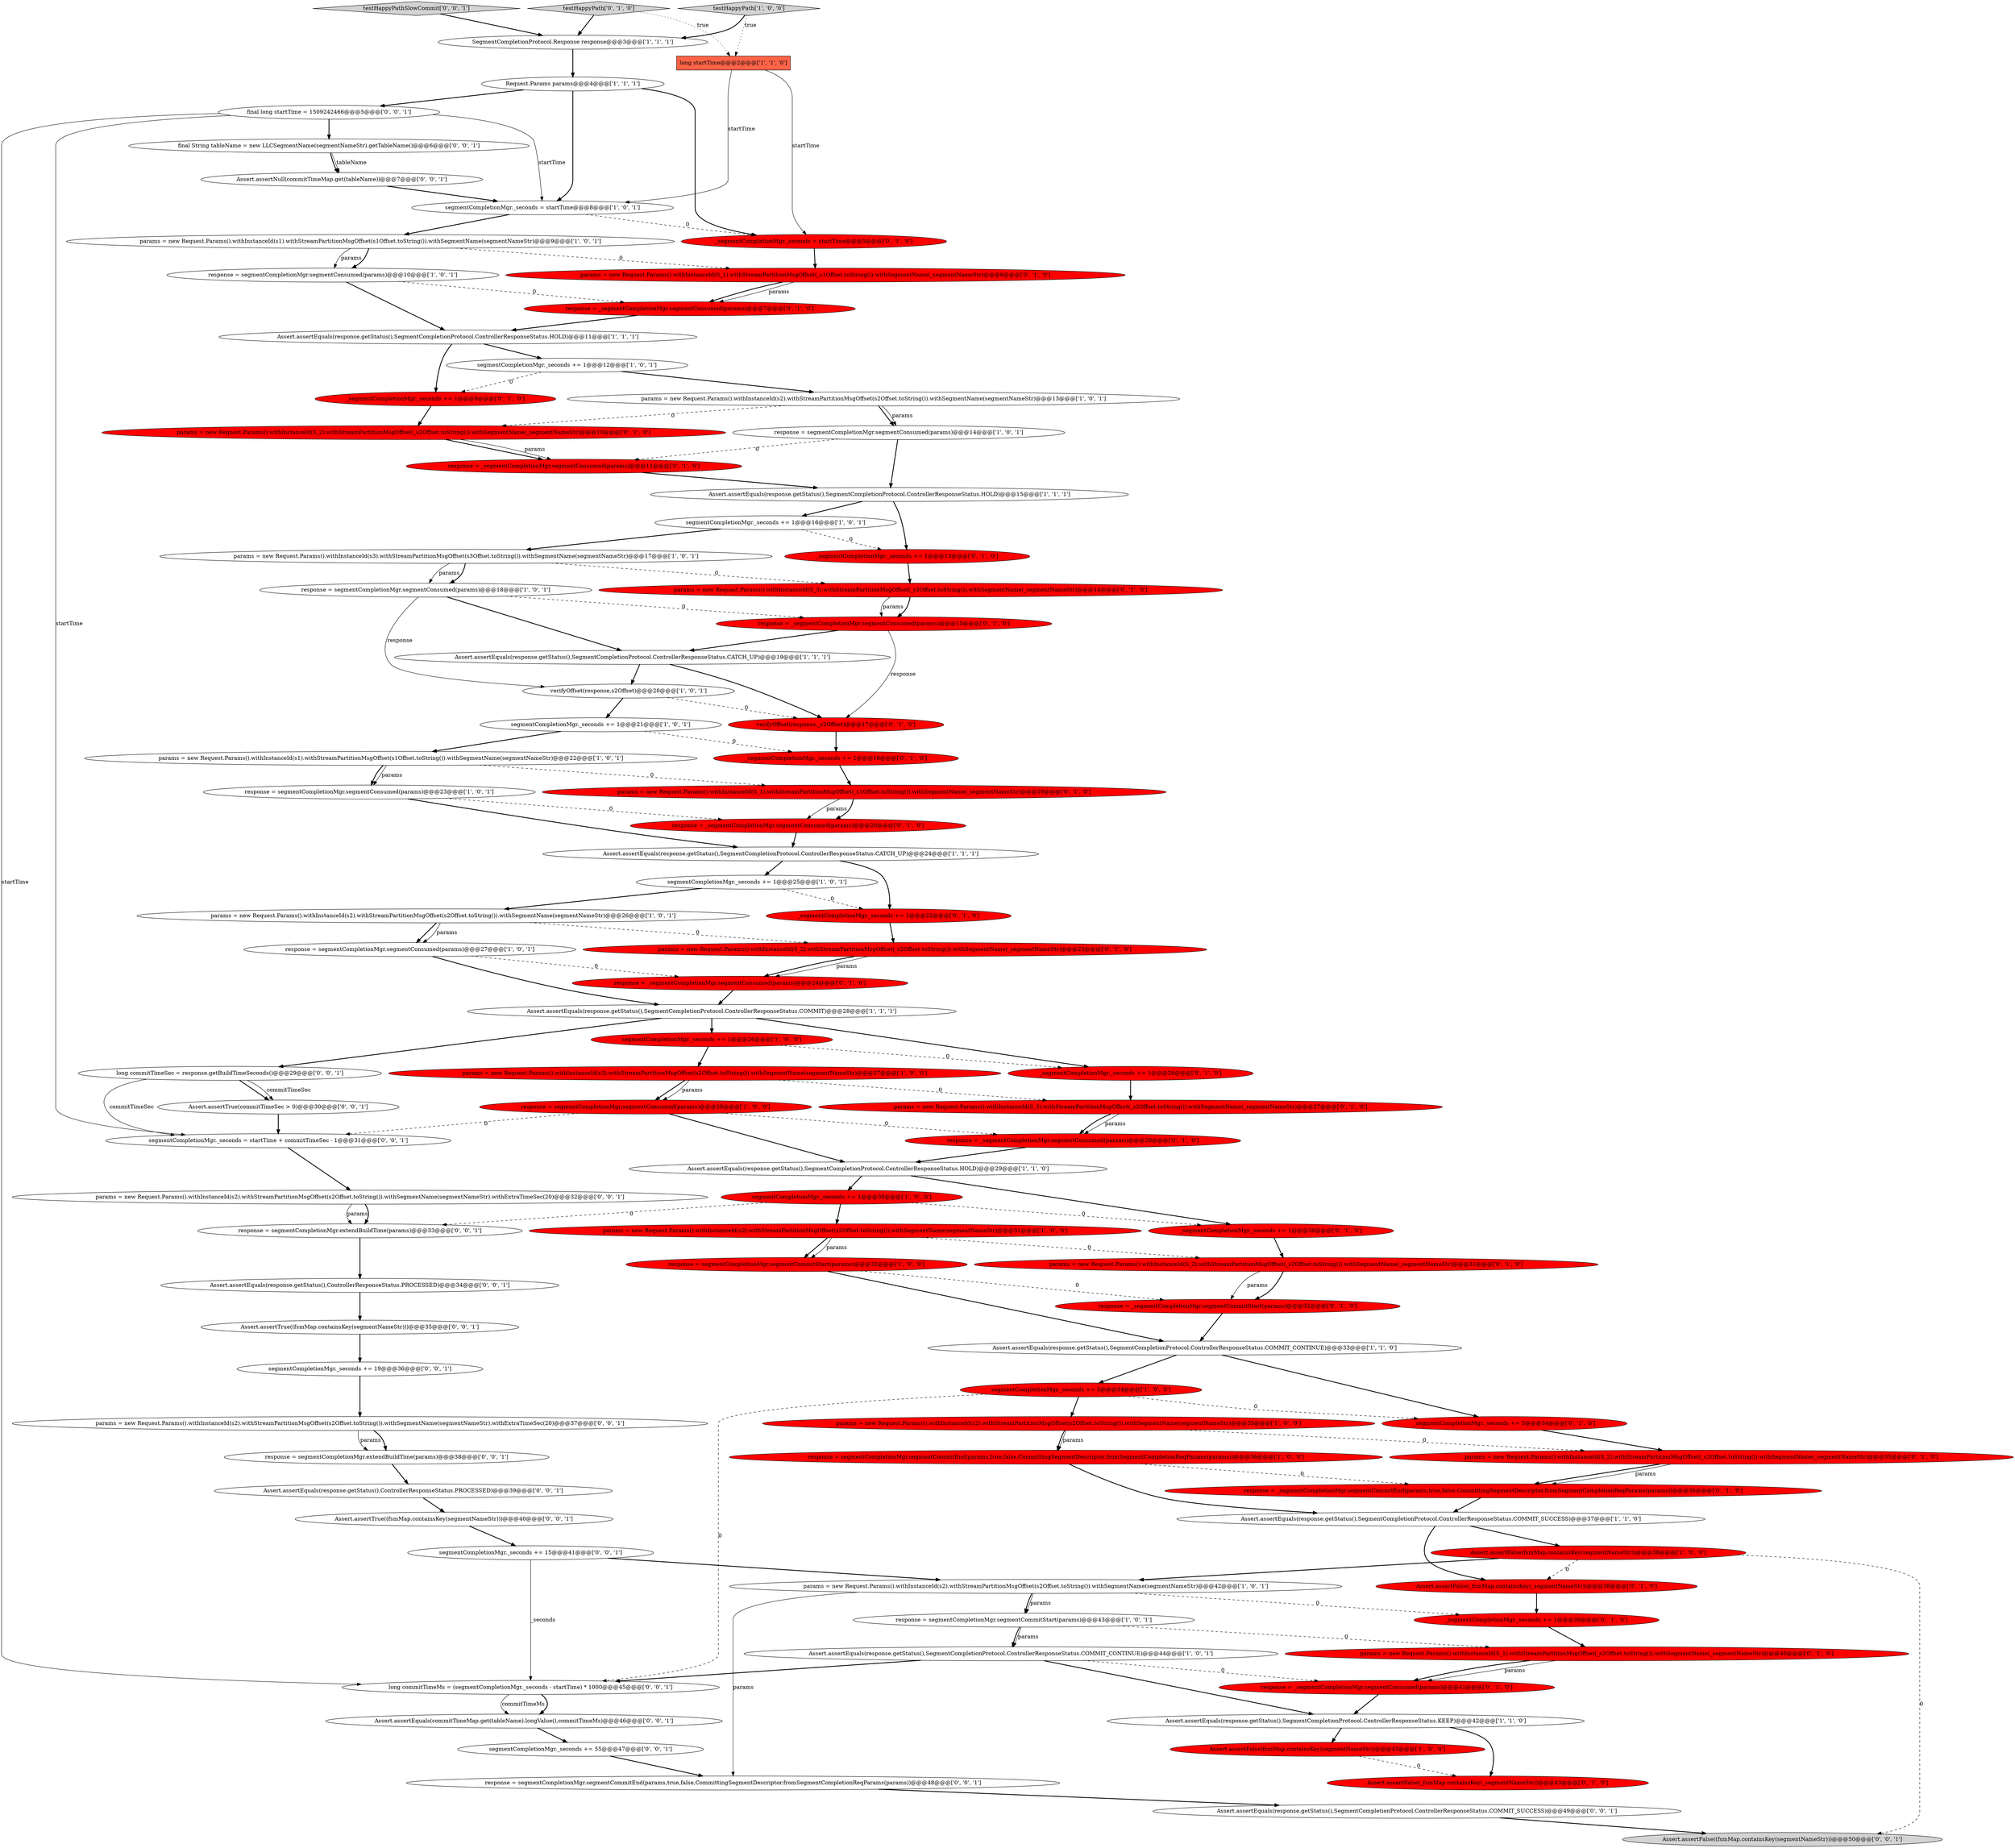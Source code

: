 digraph {
23 [style = filled, label = "response = segmentCompletionMgr.segmentConsumed(params)@@@10@@@['1', '0', '1']", fillcolor = white, shape = ellipse image = "AAA0AAABBB1BBB"];
19 [style = filled, label = "Assert.assertEquals(response.getStatus(),SegmentCompletionProtocol.ControllerResponseStatus.COMMIT_CONTINUE)@@@44@@@['1', '0', '1']", fillcolor = white, shape = ellipse image = "AAA0AAABBB1BBB"];
90 [style = filled, label = "Assert.assertNull(commitTimeMap.get(tableName))@@@7@@@['0', '0', '1']", fillcolor = white, shape = ellipse image = "AAA0AAABBB3BBB"];
49 [style = filled, label = "verifyOffset(response,_s2Offset)@@@17@@@['0', '1', '0']", fillcolor = red, shape = ellipse image = "AAA1AAABBB2BBB"];
68 [style = filled, label = "response = _segmentCompletionMgr.segmentCommitEnd(params,true,false,CommittingSegmentDescriptor.fromSegmentCompletionReqParams(params))@@@36@@@['0', '1', '0']", fillcolor = red, shape = ellipse image = "AAA1AAABBB2BBB"];
85 [style = filled, label = "final String tableName = new LLCSegmentName(segmentNameStr).getTableName()@@@6@@@['0', '0', '1']", fillcolor = white, shape = ellipse image = "AAA0AAABBB3BBB"];
3 [style = filled, label = "response = segmentCompletionMgr.segmentCommitStart(params)@@@32@@@['1', '0', '0']", fillcolor = red, shape = ellipse image = "AAA1AAABBB1BBB"];
66 [style = filled, label = "_segmentCompletionMgr._seconds += 1@@@22@@@['0', '1', '0']", fillcolor = red, shape = ellipse image = "AAA1AAABBB2BBB"];
27 [style = filled, label = "segmentCompletionMgr._seconds += 5@@@34@@@['1', '0', '0']", fillcolor = red, shape = ellipse image = "AAA1AAABBB1BBB"];
41 [style = filled, label = "Assert.assertEquals(response.getStatus(),SegmentCompletionProtocol.ControllerResponseStatus.CATCH_UP)@@@19@@@['1', '1', '1']", fillcolor = white, shape = ellipse image = "AAA0AAABBB1BBB"];
50 [style = filled, label = "response = _segmentCompletionMgr.segmentConsumed(params)@@@20@@@['0', '1', '0']", fillcolor = red, shape = ellipse image = "AAA1AAABBB2BBB"];
15 [style = filled, label = "params = new Request.Params().withInstanceId(s2).withStreamPartitionMsgOffset(s2Offset.toString()).withSegmentName(segmentNameStr)@@@26@@@['1', '0', '1']", fillcolor = white, shape = ellipse image = "AAA0AAABBB1BBB"];
87 [style = filled, label = "segmentCompletionMgr._seconds += 15@@@41@@@['0', '0', '1']", fillcolor = white, shape = ellipse image = "AAA0AAABBB3BBB"];
1 [style = filled, label = "params = new Request.Params().withInstanceId(s1).withStreamPartitionMsgOffset(s1Offset.toString()).withSegmentName(segmentNameStr)@@@22@@@['1', '0', '1']", fillcolor = white, shape = ellipse image = "AAA0AAABBB1BBB"];
52 [style = filled, label = "params = new Request.Params().withInstanceId(S_2).withStreamPartitionMsgOffset(_s2Offset.toString()).withSegmentName(_segmentNameStr)@@@35@@@['0', '1', '0']", fillcolor = red, shape = ellipse image = "AAA1AAABBB2BBB"];
42 [style = filled, label = "Assert.assertEquals(response.getStatus(),SegmentCompletionProtocol.ControllerResponseStatus.COMMIT_SUCCESS)@@@37@@@['1', '1', '0']", fillcolor = white, shape = ellipse image = "AAA0AAABBB1BBB"];
92 [style = filled, label = "response = segmentCompletionMgr.segmentCommitEnd(params,true,false,CommittingSegmentDescriptor.fromSegmentCompletionReqParams(params))@@@48@@@['0', '0', '1']", fillcolor = white, shape = ellipse image = "AAA0AAABBB3BBB"];
55 [style = filled, label = "params = new Request.Params().withInstanceId(S_1).withStreamPartitionMsgOffset(_s1Offset.toString()).withSegmentName(_segmentNameStr)@@@19@@@['0', '1', '0']", fillcolor = red, shape = ellipse image = "AAA1AAABBB2BBB"];
88 [style = filled, label = "Assert.assertEquals(response.getStatus(),ControllerResponseStatus.PROCESSED)@@@39@@@['0', '0', '1']", fillcolor = white, shape = ellipse image = "AAA0AAABBB3BBB"];
29 [style = filled, label = "verifyOffset(response,s2Offset)@@@20@@@['1', '0', '1']", fillcolor = white, shape = ellipse image = "AAA0AAABBB1BBB"];
22 [style = filled, label = "Assert.assertEquals(response.getStatus(),SegmentCompletionProtocol.ControllerResponseStatus.COMMIT_CONTINUE)@@@33@@@['1', '1', '0']", fillcolor = white, shape = ellipse image = "AAA0AAABBB1BBB"];
45 [style = filled, label = "params = new Request.Params().withInstanceId(S_2).withStreamPartitionMsgOffset(_s2Offset.toString()).withSegmentName(_segmentNameStr)@@@10@@@['0', '1', '0']", fillcolor = red, shape = ellipse image = "AAA1AAABBB2BBB"];
64 [style = filled, label = "Assert.assertFalse(_fsmMap.containsKey(_segmentNameStr))@@@38@@@['0', '1', '0']", fillcolor = red, shape = ellipse image = "AAA1AAABBB2BBB"];
53 [style = filled, label = "_segmentCompletionMgr._seconds += 1@@@9@@@['0', '1', '0']", fillcolor = red, shape = ellipse image = "AAA1AAABBB2BBB"];
89 [style = filled, label = "Assert.assertTrue((fsmMap.containsKey(segmentNameStr)))@@@35@@@['0', '0', '1']", fillcolor = white, shape = ellipse image = "AAA0AAABBB3BBB"];
6 [style = filled, label = "SegmentCompletionProtocol.Response response@@@3@@@['1', '1', '1']", fillcolor = white, shape = ellipse image = "AAA0AAABBB1BBB"];
96 [style = filled, label = "Assert.assertTrue((fsmMap.containsKey(segmentNameStr)))@@@40@@@['0', '0', '1']", fillcolor = white, shape = ellipse image = "AAA0AAABBB3BBB"];
44 [style = filled, label = "params = new Request.Params().withInstanceId(S_2).withStreamPartitionMsgOffset(_s2Offset.toString()).withSegmentName(_segmentNameStr)@@@23@@@['0', '1', '0']", fillcolor = red, shape = ellipse image = "AAA1AAABBB2BBB"];
59 [style = filled, label = "response = _segmentCompletionMgr.segmentConsumed(params)@@@28@@@['0', '1', '0']", fillcolor = red, shape = ellipse image = "AAA1AAABBB2BBB"];
26 [style = filled, label = "Assert.assertEquals(response.getStatus(),SegmentCompletionProtocol.ControllerResponseStatus.HOLD)@@@29@@@['1', '1', '0']", fillcolor = white, shape = ellipse image = "AAA0AAABBB1BBB"];
47 [style = filled, label = "response = _segmentCompletionMgr.segmentCommitStart(params)@@@32@@@['0', '1', '0']", fillcolor = red, shape = ellipse image = "AAA1AAABBB2BBB"];
71 [style = filled, label = "_segmentCompletionMgr._seconds += 1@@@39@@@['0', '1', '0']", fillcolor = red, shape = ellipse image = "AAA1AAABBB2BBB"];
60 [style = filled, label = "response = _segmentCompletionMgr.segmentConsumed(params)@@@11@@@['0', '1', '0']", fillcolor = red, shape = ellipse image = "AAA1AAABBB2BBB"];
39 [style = filled, label = "Assert.assertEquals(response.getStatus(),SegmentCompletionProtocol.ControllerResponseStatus.HOLD)@@@11@@@['1', '1', '1']", fillcolor = white, shape = ellipse image = "AAA0AAABBB1BBB"];
43 [style = filled, label = "params = new Request.Params().withInstanceId(S_3).withStreamPartitionMsgOffset(_s2Offset.toString()).withSegmentName(_segmentNameStr)@@@27@@@['0', '1', '0']", fillcolor = red, shape = ellipse image = "AAA1AAABBB2BBB"];
56 [style = filled, label = "response = _segmentCompletionMgr.segmentConsumed(params)@@@7@@@['0', '1', '0']", fillcolor = red, shape = ellipse image = "AAA1AAABBB2BBB"];
77 [style = filled, label = "response = segmentCompletionMgr.extendBuildTime(params)@@@38@@@['0', '0', '1']", fillcolor = white, shape = ellipse image = "AAA0AAABBB3BBB"];
28 [style = filled, label = "response = segmentCompletionMgr.segmentConsumed(params)@@@18@@@['1', '0', '1']", fillcolor = white, shape = ellipse image = "AAA0AAABBB1BBB"];
33 [style = filled, label = "params = new Request.Params().withInstanceId(s2).withStreamPartitionMsgOffset(s2Offset.toString()).withSegmentName(segmentNameStr)@@@13@@@['1', '0', '1']", fillcolor = white, shape = ellipse image = "AAA0AAABBB1BBB"];
5 [style = filled, label = "Assert.assertFalse(fsmMap.containsKey(segmentNameStr))@@@43@@@['1', '0', '0']", fillcolor = red, shape = ellipse image = "AAA1AAABBB1BBB"];
18 [style = filled, label = "segmentCompletionMgr._seconds += 1@@@26@@@['1', '0', '0']", fillcolor = red, shape = ellipse image = "AAA1AAABBB1BBB"];
9 [style = filled, label = "segmentCompletionMgr._seconds += 1@@@30@@@['1', '0', '0']", fillcolor = red, shape = ellipse image = "AAA1AAABBB1BBB"];
76 [style = filled, label = "response = segmentCompletionMgr.extendBuildTime(params)@@@33@@@['0', '0', '1']", fillcolor = white, shape = ellipse image = "AAA0AAABBB3BBB"];
73 [style = filled, label = "response = _segmentCompletionMgr.segmentConsumed(params)@@@41@@@['0', '1', '0']", fillcolor = red, shape = ellipse image = "AAA1AAABBB2BBB"];
80 [style = filled, label = "long commitTimeMs = (segmentCompletionMgr._seconds - startTime) * 1000@@@45@@@['0', '0', '1']", fillcolor = white, shape = ellipse image = "AAA0AAABBB3BBB"];
7 [style = filled, label = "Assert.assertEquals(response.getStatus(),SegmentCompletionProtocol.ControllerResponseStatus.KEEP)@@@42@@@['1', '1', '0']", fillcolor = white, shape = ellipse image = "AAA0AAABBB1BBB"];
32 [style = filled, label = "segmentCompletionMgr._seconds += 1@@@21@@@['1', '0', '1']", fillcolor = white, shape = ellipse image = "AAA0AAABBB1BBB"];
62 [style = filled, label = "Assert.assertFalse(_fsmMap.containsKey(_segmentNameStr))@@@43@@@['0', '1', '0']", fillcolor = red, shape = ellipse image = "AAA1AAABBB2BBB"];
21 [style = filled, label = "params = new Request.Params().withInstanceId(s2).withStreamPartitionMsgOffset(s2Offset.toString()).withSegmentName(segmentNameStr)@@@42@@@['1', '0', '1']", fillcolor = white, shape = ellipse image = "AAA0AAABBB1BBB"];
86 [style = filled, label = "Assert.assertTrue(commitTimeSec > 0)@@@30@@@['0', '0', '1']", fillcolor = white, shape = ellipse image = "AAA0AAABBB3BBB"];
54 [style = filled, label = "_segmentCompletionMgr._seconds += 1@@@13@@@['0', '1', '0']", fillcolor = red, shape = ellipse image = "AAA1AAABBB2BBB"];
75 [style = filled, label = "final long startTime = 1509242466@@@5@@@['0', '0', '1']", fillcolor = white, shape = ellipse image = "AAA0AAABBB3BBB"];
17 [style = filled, label = "response = segmentCompletionMgr.segmentConsumed(params)@@@27@@@['1', '0', '1']", fillcolor = white, shape = ellipse image = "AAA0AAABBB1BBB"];
13 [style = filled, label = "params = new Request.Params().withInstanceId(s3).withStreamPartitionMsgOffset(s3Offset.toString()).withSegmentName(segmentNameStr)@@@17@@@['1', '0', '1']", fillcolor = white, shape = ellipse image = "AAA0AAABBB1BBB"];
34 [style = filled, label = "Assert.assertEquals(response.getStatus(),SegmentCompletionProtocol.ControllerResponseStatus.CATCH_UP)@@@24@@@['1', '1', '1']", fillcolor = white, shape = ellipse image = "AAA0AAABBB1BBB"];
31 [style = filled, label = "testHappyPath['1', '0', '0']", fillcolor = lightgray, shape = diamond image = "AAA0AAABBB1BBB"];
37 [style = filled, label = "segmentCompletionMgr._seconds += 1@@@25@@@['1', '0', '1']", fillcolor = white, shape = ellipse image = "AAA0AAABBB1BBB"];
11 [style = filled, label = "response = segmentCompletionMgr.segmentConsumed(params)@@@28@@@['1', '0', '0']", fillcolor = red, shape = ellipse image = "AAA1AAABBB1BBB"];
83 [style = filled, label = "Assert.assertEquals(commitTimeMap.get(tableName).longValue(),commitTimeMs)@@@46@@@['0', '0', '1']", fillcolor = white, shape = ellipse image = "AAA0AAABBB3BBB"];
69 [style = filled, label = "params = new Request.Params().withInstanceId(S_1).withStreamPartitionMsgOffset(_s2Offset.toString()).withSegmentName(_segmentNameStr)@@@40@@@['0', '1', '0']", fillcolor = red, shape = ellipse image = "AAA1AAABBB2BBB"];
36 [style = filled, label = "long startTime@@@2@@@['1', '1', '0']", fillcolor = tomato, shape = box image = "AAA0AAABBB1BBB"];
70 [style = filled, label = "params = new Request.Params().withInstanceId(S_3).withStreamPartitionMsgOffset(_s3Offset.toString()).withSegmentName(_segmentNameStr)@@@14@@@['0', '1', '0']", fillcolor = red, shape = ellipse image = "AAA1AAABBB2BBB"];
4 [style = filled, label = "Request.Params params@@@4@@@['1', '1', '1']", fillcolor = white, shape = ellipse image = "AAA0AAABBB1BBB"];
82 [style = filled, label = "segmentCompletionMgr._seconds = startTime + commitTimeSec - 1@@@31@@@['0', '0', '1']", fillcolor = white, shape = ellipse image = "AAA0AAABBB3BBB"];
38 [style = filled, label = "params = new Request.Params().withInstanceId(s1).withStreamPartitionMsgOffset(s1Offset.toString()).withSegmentName(segmentNameStr)@@@9@@@['1', '0', '1']", fillcolor = white, shape = ellipse image = "AAA0AAABBB1BBB"];
46 [style = filled, label = "_segmentCompletionMgr._seconds += 1@@@30@@@['0', '1', '0']", fillcolor = red, shape = ellipse image = "AAA1AAABBB2BBB"];
63 [style = filled, label = "params = new Request.Params().withInstanceId(S_2).withStreamPartitionMsgOffset(_s2Offset.toString()).withSegmentName(_segmentNameStr)@@@31@@@['0', '1', '0']", fillcolor = red, shape = ellipse image = "AAA1AAABBB2BBB"];
20 [style = filled, label = "response = segmentCompletionMgr.segmentConsumed(params)@@@14@@@['1', '0', '1']", fillcolor = white, shape = ellipse image = "AAA0AAABBB1BBB"];
0 [style = filled, label = "segmentCompletionMgr._seconds += 1@@@12@@@['1', '0', '1']", fillcolor = white, shape = ellipse image = "AAA0AAABBB1BBB"];
94 [style = filled, label = "Assert.assertEquals(response.getStatus(),SegmentCompletionProtocol.ControllerResponseStatus.COMMIT_SUCCESS)@@@49@@@['0', '0', '1']", fillcolor = white, shape = ellipse image = "AAA0AAABBB3BBB"];
57 [style = filled, label = "response = _segmentCompletionMgr.segmentConsumed(params)@@@15@@@['0', '1', '0']", fillcolor = red, shape = ellipse image = "AAA1AAABBB2BBB"];
2 [style = filled, label = "response = segmentCompletionMgr.segmentCommitEnd(params,true,false,CommittingSegmentDescriptor.fromSegmentCompletionReqParams(params))@@@36@@@['1', '0', '0']", fillcolor = red, shape = ellipse image = "AAA1AAABBB1BBB"];
16 [style = filled, label = "params = new Request.Params().withInstanceId(s2).withStreamPartitionMsgOffset(s2Offset.toString()).withSegmentName(segmentNameStr)@@@31@@@['1', '0', '0']", fillcolor = red, shape = ellipse image = "AAA1AAABBB1BBB"];
30 [style = filled, label = "response = segmentCompletionMgr.segmentConsumed(params)@@@23@@@['1', '0', '1']", fillcolor = white, shape = ellipse image = "AAA0AAABBB1BBB"];
51 [style = filled, label = "_segmentCompletionMgr._seconds += 1@@@26@@@['0', '1', '0']", fillcolor = red, shape = ellipse image = "AAA1AAABBB2BBB"];
12 [style = filled, label = "response = segmentCompletionMgr.segmentCommitStart(params)@@@43@@@['1', '0', '1']", fillcolor = white, shape = ellipse image = "AAA0AAABBB1BBB"];
84 [style = filled, label = "long commitTimeSec = response.getBuildTimeSeconds()@@@29@@@['0', '0', '1']", fillcolor = white, shape = ellipse image = "AAA0AAABBB3BBB"];
78 [style = filled, label = "Assert.assertEquals(response.getStatus(),ControllerResponseStatus.PROCESSED)@@@34@@@['0', '0', '1']", fillcolor = white, shape = ellipse image = "AAA0AAABBB3BBB"];
8 [style = filled, label = "params = new Request.Params().withInstanceId(s2).withStreamPartitionMsgOffset(s2Offset.toString()).withSegmentName(segmentNameStr)@@@35@@@['1', '0', '0']", fillcolor = red, shape = ellipse image = "AAA1AAABBB1BBB"];
25 [style = filled, label = "Assert.assertFalse(fsmMap.containsKey(segmentNameStr))@@@38@@@['1', '0', '0']", fillcolor = red, shape = ellipse image = "AAA1AAABBB1BBB"];
74 [style = filled, label = "testHappyPathSlowCommit['0', '0', '1']", fillcolor = lightgray, shape = diamond image = "AAA0AAABBB3BBB"];
58 [style = filled, label = "_segmentCompletionMgr._seconds += 1@@@18@@@['0', '1', '0']", fillcolor = red, shape = ellipse image = "AAA1AAABBB2BBB"];
67 [style = filled, label = "_segmentCompletionMgr._seconds += 5@@@34@@@['0', '1', '0']", fillcolor = red, shape = ellipse image = "AAA1AAABBB2BBB"];
10 [style = filled, label = "segmentCompletionMgr._seconds = startTime@@@8@@@['1', '0', '1']", fillcolor = white, shape = ellipse image = "AAA0AAABBB1BBB"];
72 [style = filled, label = "response = _segmentCompletionMgr.segmentConsumed(params)@@@24@@@['0', '1', '0']", fillcolor = red, shape = ellipse image = "AAA1AAABBB2BBB"];
65 [style = filled, label = "_segmentCompletionMgr._seconds = startTime@@@5@@@['0', '1', '0']", fillcolor = red, shape = ellipse image = "AAA1AAABBB2BBB"];
40 [style = filled, label = "Assert.assertEquals(response.getStatus(),SegmentCompletionProtocol.ControllerResponseStatus.HOLD)@@@15@@@['1', '1', '1']", fillcolor = white, shape = ellipse image = "AAA0AAABBB1BBB"];
91 [style = filled, label = "Assert.assertFalse((fsmMap.containsKey(segmentNameStr)))@@@50@@@['0', '0', '1']", fillcolor = lightgray, shape = ellipse image = "AAA0AAABBB3BBB"];
95 [style = filled, label = "segmentCompletionMgr._seconds += 19@@@36@@@['0', '0', '1']", fillcolor = white, shape = ellipse image = "AAA0AAABBB3BBB"];
79 [style = filled, label = "params = new Request.Params().withInstanceId(s2).withStreamPartitionMsgOffset(s2Offset.toString()).withSegmentName(segmentNameStr).withExtraTimeSec(20)@@@37@@@['0', '0', '1']", fillcolor = white, shape = ellipse image = "AAA0AAABBB3BBB"];
48 [style = filled, label = "testHappyPath['0', '1', '0']", fillcolor = lightgray, shape = diamond image = "AAA0AAABBB2BBB"];
93 [style = filled, label = "params = new Request.Params().withInstanceId(s2).withStreamPartitionMsgOffset(s2Offset.toString()).withSegmentName(segmentNameStr).withExtraTimeSec(20)@@@32@@@['0', '0', '1']", fillcolor = white, shape = ellipse image = "AAA0AAABBB3BBB"];
81 [style = filled, label = "segmentCompletionMgr._seconds += 55@@@47@@@['0', '0', '1']", fillcolor = white, shape = ellipse image = "AAA0AAABBB3BBB"];
61 [style = filled, label = "params = new Request.Params().withInstanceId(S_1).withStreamPartitionMsgOffset(_s1Offset.toString()).withSegmentName(_segmentNameStr)@@@6@@@['0', '1', '0']", fillcolor = red, shape = ellipse image = "AAA1AAABBB2BBB"];
14 [style = filled, label = "segmentCompletionMgr._seconds += 1@@@16@@@['1', '0', '1']", fillcolor = white, shape = ellipse image = "AAA0AAABBB1BBB"];
24 [style = filled, label = "params = new Request.Params().withInstanceId(s3).withStreamPartitionMsgOffset(s2Offset.toString()).withSegmentName(segmentNameStr)@@@27@@@['1', '0', '0']", fillcolor = red, shape = ellipse image = "AAA1AAABBB1BBB"];
35 [style = filled, label = "Assert.assertEquals(response.getStatus(),SegmentCompletionProtocol.ControllerResponseStatus.COMMIT)@@@28@@@['1', '1', '1']", fillcolor = white, shape = ellipse image = "AAA0AAABBB1BBB"];
1->55 [style = dashed, label="0"];
7->62 [style = bold, label=""];
77->88 [style = bold, label=""];
61->56 [style = bold, label=""];
89->95 [style = bold, label=""];
38->61 [style = dashed, label="0"];
63->47 [style = solid, label="params"];
55->50 [style = solid, label="params"];
30->50 [style = dashed, label="0"];
26->9 [style = bold, label=""];
1->30 [style = solid, label="params"];
37->15 [style = bold, label=""];
57->41 [style = bold, label=""];
1->30 [style = bold, label=""];
9->16 [style = bold, label=""];
82->93 [style = bold, label=""];
96->87 [style = bold, label=""];
4->75 [style = bold, label=""];
47->22 [style = bold, label=""];
52->68 [style = bold, label=""];
81->92 [style = bold, label=""];
15->17 [style = bold, label=""];
9->76 [style = dashed, label="0"];
31->6 [style = bold, label=""];
24->43 [style = dashed, label="0"];
27->67 [style = dashed, label="0"];
24->11 [style = bold, label=""];
80->83 [style = bold, label=""];
85->90 [style = solid, label="tableName"];
22->67 [style = bold, label=""];
70->57 [style = bold, label=""];
43->59 [style = solid, label="params"];
9->46 [style = dashed, label="0"];
67->52 [style = bold, label=""];
59->26 [style = bold, label=""];
25->21 [style = bold, label=""];
17->35 [style = bold, label=""];
36->65 [style = solid, label="startTime"];
78->89 [style = bold, label=""];
16->3 [style = bold, label=""];
26->46 [style = bold, label=""];
72->35 [style = bold, label=""];
28->57 [style = dashed, label="0"];
37->66 [style = dashed, label="0"];
64->71 [style = bold, label=""];
35->18 [style = bold, label=""];
15->17 [style = solid, label="params"];
93->76 [style = solid, label="params"];
49->58 [style = bold, label=""];
69->73 [style = solid, label="params"];
90->10 [style = bold, label=""];
85->90 [style = bold, label=""];
70->57 [style = solid, label="params"];
41->49 [style = bold, label=""];
30->34 [style = bold, label=""];
8->2 [style = solid, label="params"];
4->65 [style = bold, label=""];
38->23 [style = solid, label="params"];
48->36 [style = dotted, label="true"];
11->82 [style = dashed, label="0"];
94->91 [style = bold, label=""];
21->71 [style = dashed, label="0"];
6->4 [style = bold, label=""];
46->63 [style = bold, label=""];
7->5 [style = bold, label=""];
83->81 [style = bold, label=""];
57->49 [style = solid, label="response"];
21->92 [style = solid, label="params"];
29->32 [style = bold, label=""];
75->80 [style = solid, label="startTime"];
65->61 [style = bold, label=""];
61->56 [style = solid, label="params"];
45->60 [style = bold, label=""];
54->70 [style = bold, label=""];
27->8 [style = bold, label=""];
35->51 [style = bold, label=""];
28->29 [style = solid, label="response"];
11->26 [style = bold, label=""];
50->34 [style = bold, label=""];
18->51 [style = dashed, label="0"];
4->10 [style = bold, label=""];
63->47 [style = bold, label=""];
43->59 [style = bold, label=""];
18->24 [style = bold, label=""];
93->76 [style = bold, label=""];
79->77 [style = solid, label="params"];
42->25 [style = bold, label=""];
27->80 [style = dashed, label="0"];
11->59 [style = dashed, label="0"];
44->72 [style = bold, label=""];
23->56 [style = dashed, label="0"];
12->69 [style = dashed, label="0"];
16->3 [style = solid, label="params"];
73->7 [style = bold, label=""];
13->70 [style = dashed, label="0"];
48->6 [style = bold, label=""];
39->53 [style = bold, label=""];
74->6 [style = bold, label=""];
28->41 [style = bold, label=""];
21->12 [style = bold, label=""];
31->36 [style = dotted, label="true"];
75->82 [style = solid, label="startTime"];
32->58 [style = dashed, label="0"];
86->82 [style = bold, label=""];
52->68 [style = solid, label="params"];
8->2 [style = bold, label=""];
32->1 [style = bold, label=""];
16->63 [style = dashed, label="0"];
56->39 [style = bold, label=""];
23->39 [style = bold, label=""];
40->14 [style = bold, label=""];
20->60 [style = dashed, label="0"];
14->54 [style = dashed, label="0"];
51->43 [style = bold, label=""];
87->80 [style = solid, label="_seconds"];
95->79 [style = bold, label=""];
55->50 [style = bold, label=""];
14->13 [style = bold, label=""];
42->64 [style = bold, label=""];
76->78 [style = bold, label=""];
75->10 [style = solid, label="startTime"];
8->52 [style = dashed, label="0"];
10->38 [style = bold, label=""];
19->73 [style = dashed, label="0"];
12->19 [style = solid, label="params"];
75->85 [style = bold, label=""];
34->66 [style = bold, label=""];
19->80 [style = bold, label=""];
40->54 [style = bold, label=""];
87->21 [style = bold, label=""];
33->20 [style = bold, label=""];
17->72 [style = dashed, label="0"];
45->60 [style = solid, label="params"];
25->64 [style = dashed, label="0"];
36->10 [style = solid, label="startTime"];
35->84 [style = bold, label=""];
41->29 [style = bold, label=""];
25->91 [style = dashed, label="0"];
21->12 [style = solid, label="params"];
0->53 [style = dashed, label="0"];
38->23 [style = bold, label=""];
15->44 [style = dashed, label="0"];
58->55 [style = bold, label=""];
84->86 [style = bold, label=""];
3->22 [style = bold, label=""];
84->82 [style = solid, label="commitTimeSec"];
71->69 [style = bold, label=""];
79->77 [style = bold, label=""];
10->65 [style = dashed, label="0"];
84->86 [style = solid, label="commitTimeSec"];
44->72 [style = solid, label="params"];
33->45 [style = dashed, label="0"];
13->28 [style = solid, label="params"];
68->42 [style = bold, label=""];
80->83 [style = solid, label="commitTimeMs"];
20->40 [style = bold, label=""];
39->0 [style = bold, label=""];
0->33 [style = bold, label=""];
34->37 [style = bold, label=""];
22->27 [style = bold, label=""];
2->68 [style = dashed, label="0"];
60->40 [style = bold, label=""];
33->20 [style = solid, label="params"];
29->49 [style = dashed, label="0"];
69->73 [style = bold, label=""];
92->94 [style = bold, label=""];
88->96 [style = bold, label=""];
12->19 [style = bold, label=""];
5->62 [style = dashed, label="0"];
24->11 [style = solid, label="params"];
19->7 [style = bold, label=""];
2->42 [style = bold, label=""];
53->45 [style = bold, label=""];
66->44 [style = bold, label=""];
13->28 [style = bold, label=""];
3->47 [style = dashed, label="0"];
}
